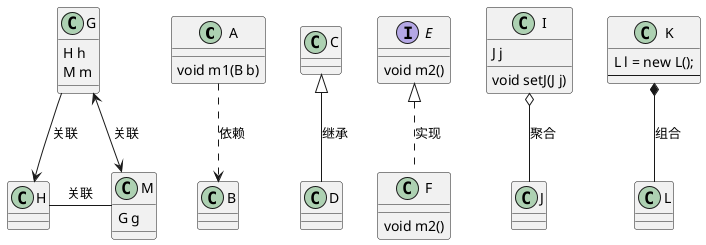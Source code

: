 @startuml

class A{
    void m1(B b)
}
class B{}
A ..> B : 依赖

class C{}
class D{}
C <|-- D : 继承

interface E{
    void m2()
}
class F{
    void m2()
}
E <|.. F : 实现

class G{
    H h
    M m
}
class H{}
class M{
    G g
}
G --> H : 关联
G <--> M : 关联
H - M : 关联

class I{
    J j
    void setJ(J j)
}
class J{}
I o-- J : 聚合

class K{
    L l = new L();
    --
}
class L{}
K *-- L : 组合

@enduml